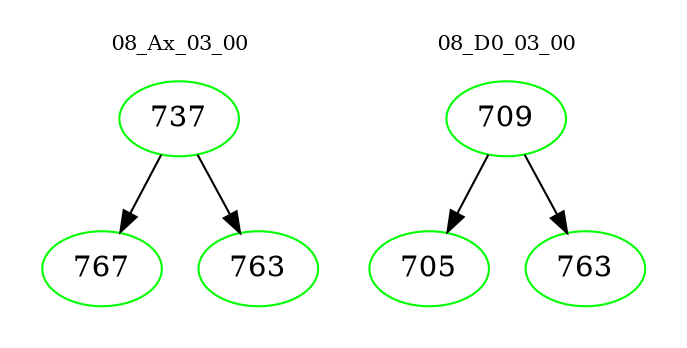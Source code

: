 digraph{
subgraph cluster_0 {
color = white
label = "08_Ax_03_00";
fontsize=10;
T0_737 [label="737", color="green"]
T0_737 -> T0_767 [color="black"]
T0_767 [label="767", color="green"]
T0_737 -> T0_763 [color="black"]
T0_763 [label="763", color="green"]
}
subgraph cluster_1 {
color = white
label = "08_D0_03_00";
fontsize=10;
T1_709 [label="709", color="green"]
T1_709 -> T1_705 [color="black"]
T1_705 [label="705", color="green"]
T1_709 -> T1_763 [color="black"]
T1_763 [label="763", color="green"]
}
}
